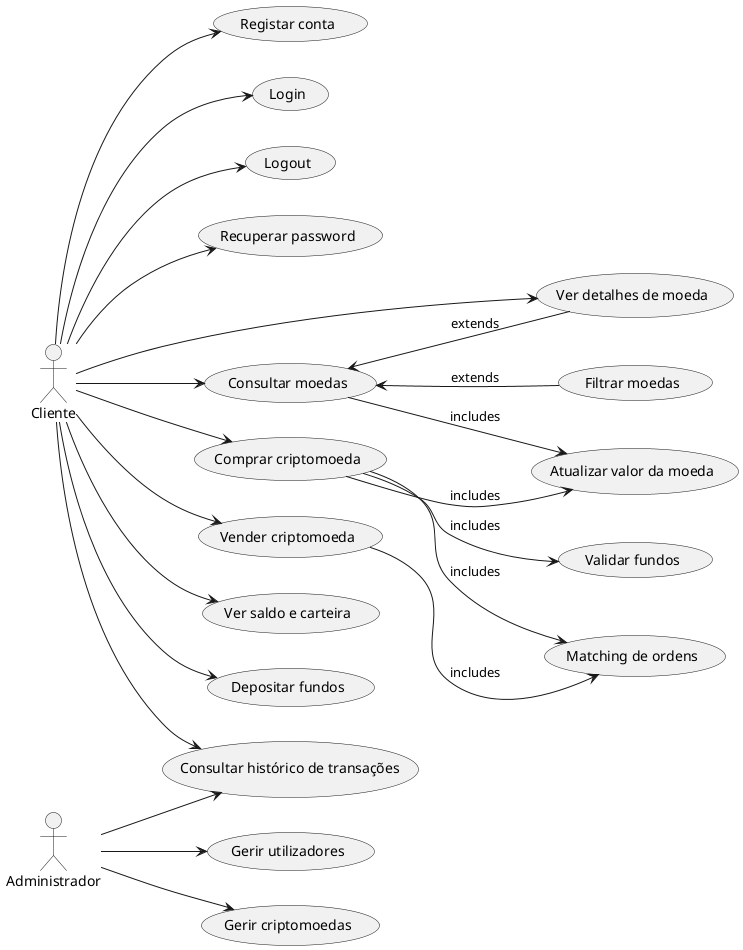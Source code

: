 @startuml
left to right direction

' Atores
actor Cliente
actor Administrador

' Casos de o do Cliente
Cliente --> (Registar conta)
Cliente --> (Login)
Cliente --> (Logout)
Cliente --> (Recuperar password)
Cliente --> (Consultar moedas)
Cliente --> (Ver detalhes de moeda)

Cliente --> (Ver saldo e carteira)
Cliente --> (Depositar fundos)
Cliente --> (Comprar criptomoeda)
Cliente --> (Vender criptomoeda)
Cliente --> (Consultar histórico de transações)


' Casos de o do Administrador
Administrador --> (Gerir utilizadores)
Administrador --> (Gerir criptomoedas)
Administrador --> (Consultar histórico de transações)



' Relações internas
(Comprar criptomoeda) --> (Validar fundos) : includes
(Comprar criptomoeda) --> (Matching de ordens) : includes
(Vender criptomoeda) --> (Matching de ordens) : includes
(Consultar moedas) <-- (Filtrar moedas) : extends
(Consultar moedas) <-- (Ver detalhes de moeda) : extends
(Comprar criptomoeda) --> (Atualizar valor da moeda) : includes
(Consultar moedas) --> (Atualizar valor da moeda) : includes

@enduml
